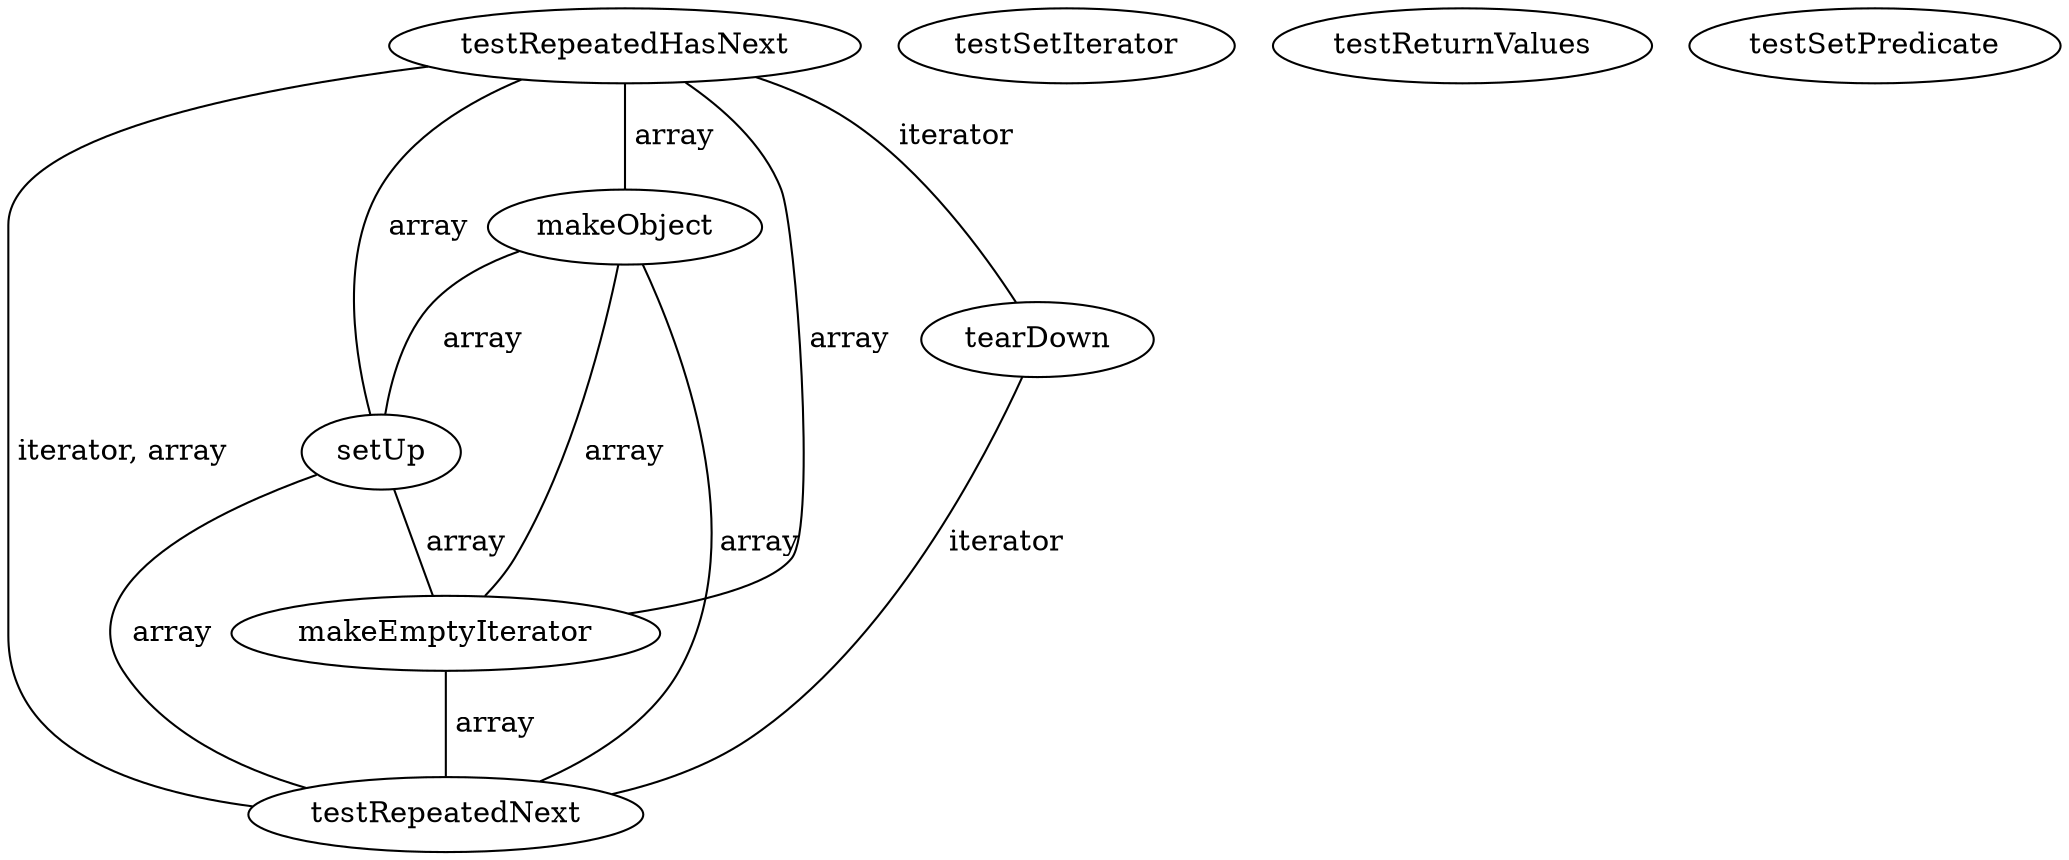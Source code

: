 digraph G {
testRepeatedHasNext;
testSetIterator;
testReturnValues;
makeObject;
setUp;
makeEmptyIterator;
testSetPredicate;
tearDown;
testRepeatedNext;
testRepeatedHasNext -> makeObject [label=" array", dir=none];
testRepeatedHasNext -> setUp [label=" array", dir=none];
testRepeatedHasNext -> makeEmptyIterator [label=" array", dir=none];
testRepeatedHasNext -> tearDown [label=" iterator", dir=none];
testRepeatedHasNext -> testRepeatedNext [label=" iterator, array", dir=none];
makeObject -> setUp [label=" array", dir=none];
makeObject -> makeEmptyIterator [label=" array", dir=none];
makeObject -> testRepeatedNext [label=" array", dir=none];
setUp -> makeEmptyIterator [label=" array", dir=none];
setUp -> testRepeatedNext [label=" array", dir=none];
makeEmptyIterator -> testRepeatedNext [label=" array", dir=none];
tearDown -> testRepeatedNext [label=" iterator", dir=none];
}
